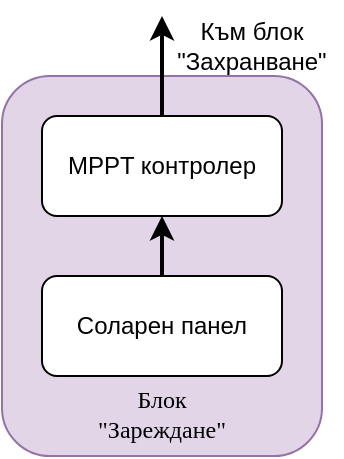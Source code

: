 <mxfile version="12.6.6" type="device"><diagram id="Kuusfai7Q_xoxHZU8Zth" name="Page-1"><mxGraphModel dx="677" dy="340" grid="1" gridSize="10" guides="1" tooltips="1" connect="1" arrows="1" fold="1" page="1" pageScale="1" pageWidth="827" pageHeight="1169" math="0" shadow="0"><root><mxCell id="0"/><mxCell id="1" parent="0"/><mxCell id="Gx-brBE3KHZLmAzYRtwG-1" value="Блок&lt;br&gt;&quot;Зареждане&quot;" style="rounded=1;whiteSpace=wrap;html=1;fillColor=#E1D5E7;strokeColor=#9673A6;fontFamily=Tahoma;fontStyle=0;verticalAlign=bottom;align=center;spacingBottom=4;" vertex="1" parent="1"><mxGeometry x="370" y="200" width="160" height="190" as="geometry"/></mxCell><mxCell id="Gx-brBE3KHZLmAzYRtwG-4" style="edgeStyle=orthogonalEdgeStyle;rounded=0;orthogonalLoop=1;jettySize=auto;html=1;entryX=0.5;entryY=1;entryDx=0;entryDy=0;strokeWidth=2;" edge="1" parent="1" source="Gx-brBE3KHZLmAzYRtwG-2" target="Gx-brBE3KHZLmAzYRtwG-3"><mxGeometry relative="1" as="geometry"><Array as="points"><mxPoint x="450" y="290"/><mxPoint x="450" y="290"/></Array></mxGeometry></mxCell><mxCell id="Gx-brBE3KHZLmAzYRtwG-2" value="Соларен панел&lt;span style=&quot;color: rgba(0 , 0 , 0 , 0) ; font-family: monospace ; font-size: 0px ; white-space: nowrap&quot;&gt;%3CmxGraphModel%3E%3Croot%3E%3CmxCell%20id%3D%220%22%2F%3E%3CmxCell%20id%3D%221%22%20parent%3D%220%22%2F%3E%3CmxCell%20id%3D%222%22%20value%3D%22%D0%90%D0%BA%D1%83%D0%BC%D1%83%D0%BB%D0%B0%D1%82%D0%BE%D1%80%D0%BD%D0%B0%20%D0%B1%D0%B0%D1%82%D0%B5%D1%80%D0%B8%D1%8F%20(12V)%22%20style%3D%22rounded%3D1%3BwhiteSpace%3Dwrap%3Bhtml%3D1%3B%22%20vertex%3D%221%22%20parent%3D%221%22%3E%3CmxGeometry%20x%3D%22310%22%20y%3D%22270%22%20width%3D%22120%22%20height%3D%2250%22%20as%3D%22geometry%22%2F%3E%3C%2FmxCell%3E%3C%2Froot%3E%3C%2FmxGraphModel%3E&lt;/span&gt;" style="rounded=1;whiteSpace=wrap;html=1;" vertex="1" parent="1"><mxGeometry x="390" y="300" width="120" height="50" as="geometry"/></mxCell><mxCell id="Gx-brBE3KHZLmAzYRtwG-5" style="edgeStyle=orthogonalEdgeStyle;rounded=0;orthogonalLoop=1;jettySize=auto;html=1;strokeWidth=2;" edge="1" parent="1" source="Gx-brBE3KHZLmAzYRtwG-3"><mxGeometry relative="1" as="geometry"><mxPoint x="450" y="170" as="targetPoint"/></mxGeometry></mxCell><mxCell id="Gx-brBE3KHZLmAzYRtwG-3" value="MPPT контролер" style="rounded=1;whiteSpace=wrap;html=1;" vertex="1" parent="1"><mxGeometry x="390" y="220" width="120" height="50" as="geometry"/></mxCell><mxCell id="Gx-brBE3KHZLmAzYRtwG-6" value="Към блок &quot;Захранване&quot;" style="text;html=1;strokeColor=none;fillColor=none;align=center;verticalAlign=middle;whiteSpace=wrap;rounded=0;fontColor=#000000;" vertex="1" parent="1"><mxGeometry x="450" y="170" width="90" height="30" as="geometry"/></mxCell></root></mxGraphModel></diagram></mxfile>